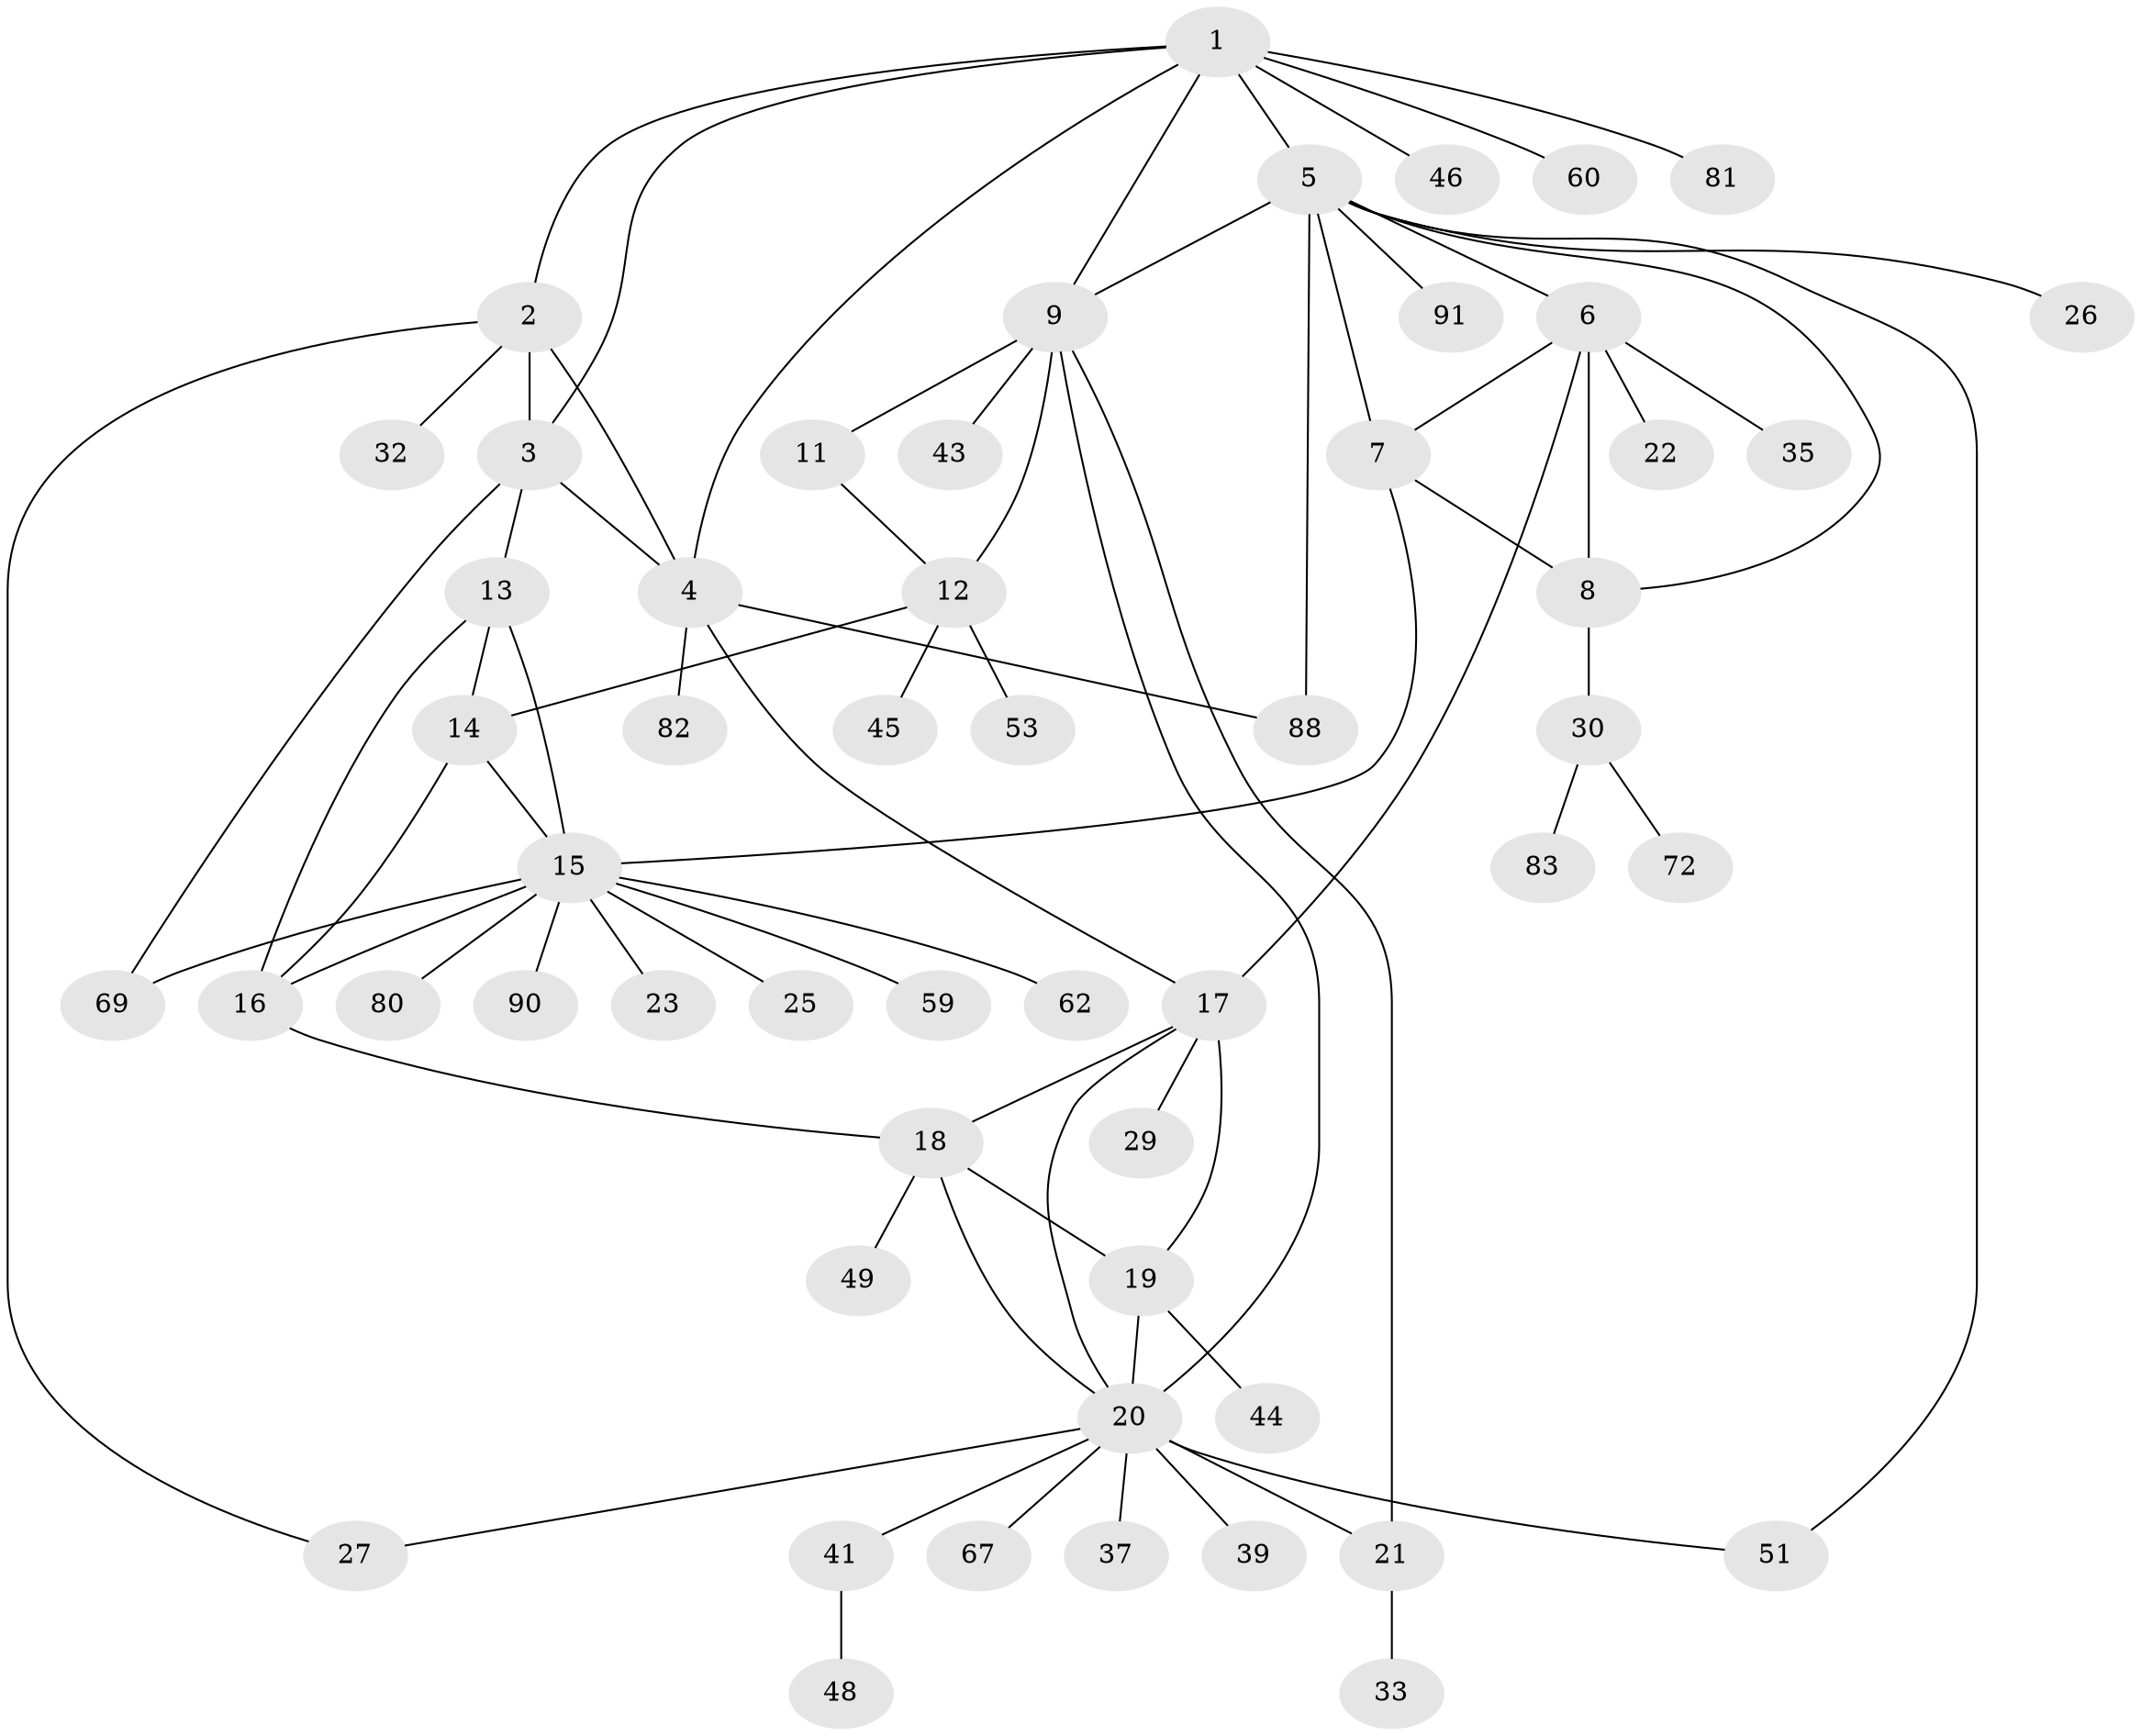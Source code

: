 // original degree distribution, {8: 0.03296703296703297, 9: 0.01098901098901099, 5: 0.03296703296703297, 6: 0.06593406593406594, 10: 0.02197802197802198, 4: 0.04395604395604396, 3: 0.03296703296703297, 11: 0.02197802197802198, 1: 0.5384615384615384, 2: 0.1978021978021978}
// Generated by graph-tools (version 1.1) at 2025/19/03/04/25 18:19:26]
// undirected, 54 vertices, 77 edges
graph export_dot {
graph [start="1"]
  node [color=gray90,style=filled];
  1;
  2 [super="+85+63+65+47"];
  3;
  4;
  5 [super="+36"];
  6;
  7;
  8;
  9 [super="+10+87"];
  11;
  12 [super="+34"];
  13 [super="+38+40+55+75+78+58+61"];
  14 [super="+77+79"];
  15;
  16;
  17;
  18;
  19 [super="+64+28+31"];
  20 [super="+24"];
  21;
  22;
  23;
  25;
  26 [super="+66"];
  27;
  29 [super="+52"];
  30;
  32;
  33;
  35;
  37;
  39;
  41;
  43;
  44;
  45;
  46;
  48;
  49;
  51 [super="+54"];
  53 [super="+71"];
  59;
  60;
  62 [super="+70"];
  67;
  69;
  72 [super="+89"];
  80;
  81;
  82;
  83;
  88;
  90;
  91;
  1 -- 2;
  1 -- 3;
  1 -- 4;
  1 -- 5;
  1 -- 46;
  1 -- 60;
  1 -- 81;
  1 -- 9;
  2 -- 3;
  2 -- 4;
  2 -- 27;
  2 -- 32;
  3 -- 4;
  3 -- 13;
  3 -- 69;
  4 -- 17;
  4 -- 82;
  4 -- 88;
  5 -- 6;
  5 -- 7;
  5 -- 8;
  5 -- 9;
  5 -- 26;
  5 -- 88;
  5 -- 91;
  5 -- 51;
  6 -- 7;
  6 -- 8;
  6 -- 17;
  6 -- 22;
  6 -- 35;
  7 -- 8;
  7 -- 15;
  8 -- 30;
  9 -- 11 [weight=2];
  9 -- 12 [weight=2];
  9 -- 20;
  9 -- 21;
  9 -- 43;
  11 -- 12;
  12 -- 14;
  12 -- 53;
  12 -- 45;
  13 -- 14;
  13 -- 15;
  13 -- 16;
  14 -- 15;
  14 -- 16;
  15 -- 16;
  15 -- 23;
  15 -- 25;
  15 -- 59;
  15 -- 62;
  15 -- 69;
  15 -- 80;
  15 -- 90;
  16 -- 18;
  17 -- 18;
  17 -- 19;
  17 -- 20;
  17 -- 29;
  18 -- 19;
  18 -- 20;
  18 -- 49;
  19 -- 20 [weight=2];
  19 -- 44;
  20 -- 21 [weight=2];
  20 -- 37;
  20 -- 39;
  20 -- 51;
  20 -- 67;
  20 -- 41;
  20 -- 27;
  21 -- 33;
  30 -- 72;
  30 -- 83;
  41 -- 48;
}

